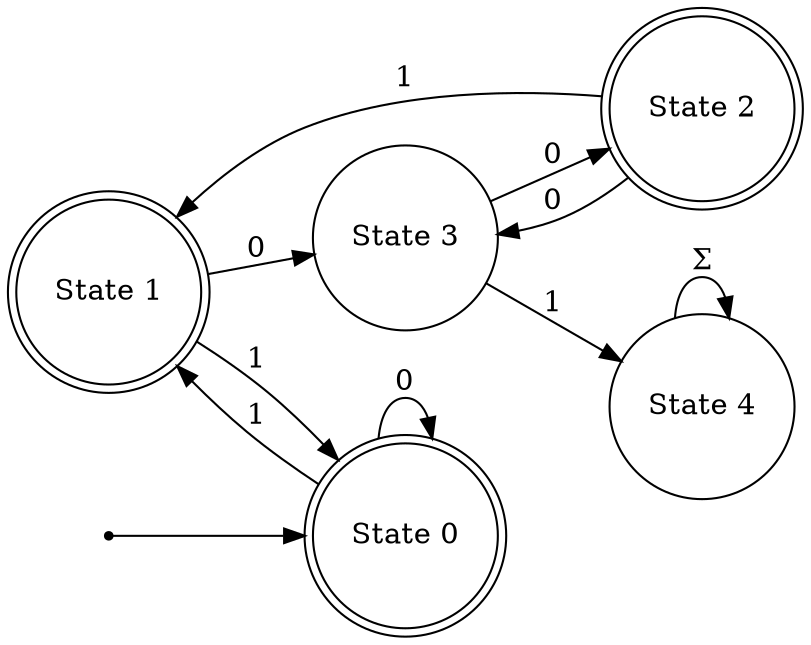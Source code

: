 digraph finite_state_machine {
	rankdir=LR size="8,5"
	node [shape=doublecircle]
	"State 1"
	"State 0"
	"State 2"
	node [shape=circle]
	"State 3" -> "State 4" [label=1]
	"State 3" -> "State 2" [label=0]
	"State 1" -> "State 0" [label=1]
	"State 1" -> "State 3" [label=0]
	"State 0" -> "State 1" [label=1]
	"State 0" -> "State 0" [label=0]
	"State 4" -> "State 4" [label="Σ"]
	"State 2" -> "State 1" [label=1]
	"State 2" -> "State 3" [label=0]
	node [shape=point]
	start
	start -> "State 0"
}